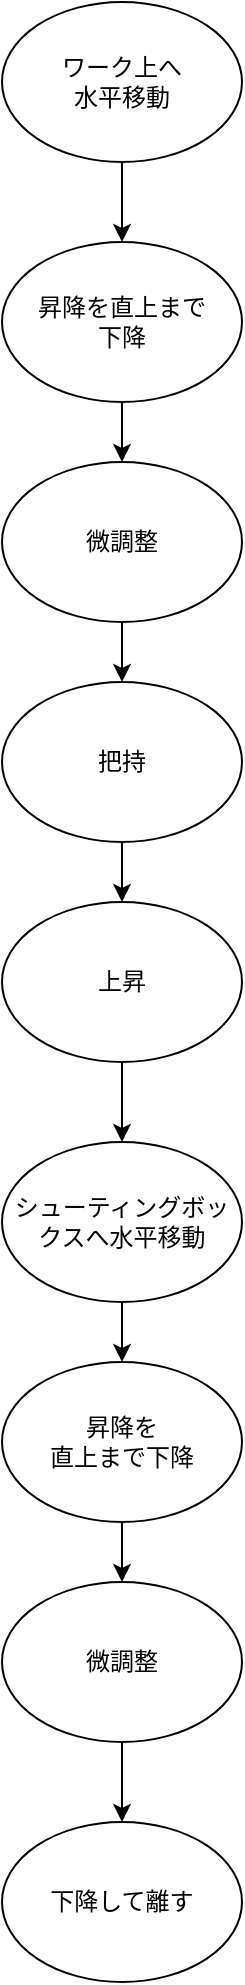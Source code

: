 <mxfile>
    <diagram id="K7st-tjhK0z171oaOLv0" name="ページ1">
        <mxGraphModel dx="869" dy="658" grid="1" gridSize="10" guides="1" tooltips="1" connect="1" arrows="1" fold="1" page="1" pageScale="1" pageWidth="827" pageHeight="1169" math="0" shadow="0">
            <root>
                <mxCell id="0"/>
                <mxCell id="1" parent="0"/>
                <mxCell id="4" style="edgeStyle=none;html=1;entryX=0.5;entryY=0;entryDx=0;entryDy=0;" edge="1" parent="1" source="2" target="3">
                    <mxGeometry relative="1" as="geometry"/>
                </mxCell>
                <mxCell id="2" value="ワーク上へ&lt;br&gt;水平移動" style="ellipse;whiteSpace=wrap;html=1;" vertex="1" parent="1">
                    <mxGeometry x="260" y="10" width="120" height="80" as="geometry"/>
                </mxCell>
                <mxCell id="10" style="edgeStyle=none;html=1;entryX=0.5;entryY=0;entryDx=0;entryDy=0;" edge="1" parent="1" source="3" target="5">
                    <mxGeometry relative="1" as="geometry"/>
                </mxCell>
                <mxCell id="3" value="昇降を直上まで&lt;br&gt;下降" style="ellipse;whiteSpace=wrap;html=1;" vertex="1" parent="1">
                    <mxGeometry x="260" y="130" width="120" height="80" as="geometry"/>
                </mxCell>
                <mxCell id="11" style="edgeStyle=none;html=1;" edge="1" parent="1" source="5" target="6">
                    <mxGeometry relative="1" as="geometry"/>
                </mxCell>
                <mxCell id="5" value="微調整" style="ellipse;whiteSpace=wrap;html=1;" vertex="1" parent="1">
                    <mxGeometry x="260" y="240" width="120" height="80" as="geometry"/>
                </mxCell>
                <mxCell id="12" style="edgeStyle=none;html=1;" edge="1" parent="1" source="6" target="7">
                    <mxGeometry relative="1" as="geometry"/>
                </mxCell>
                <mxCell id="6" value="把持" style="ellipse;whiteSpace=wrap;html=1;" vertex="1" parent="1">
                    <mxGeometry x="260" y="350" width="120" height="80" as="geometry"/>
                </mxCell>
                <mxCell id="9" style="edgeStyle=none;html=1;entryX=0.5;entryY=0;entryDx=0;entryDy=0;" edge="1" parent="1" source="7" target="8">
                    <mxGeometry relative="1" as="geometry"/>
                </mxCell>
                <mxCell id="7" value="上昇" style="ellipse;whiteSpace=wrap;html=1;" vertex="1" parent="1">
                    <mxGeometry x="260" y="460" width="120" height="80" as="geometry"/>
                </mxCell>
                <mxCell id="14" style="edgeStyle=none;html=1;entryX=0.5;entryY=0;entryDx=0;entryDy=0;" edge="1" parent="1" source="8" target="13">
                    <mxGeometry relative="1" as="geometry"/>
                </mxCell>
                <mxCell id="8" value="シューティングボックスへ水平移動" style="ellipse;whiteSpace=wrap;html=1;" vertex="1" parent="1">
                    <mxGeometry x="260" y="580" width="120" height="80" as="geometry"/>
                </mxCell>
                <mxCell id="16" style="edgeStyle=none;html=1;entryX=0.5;entryY=0;entryDx=0;entryDy=0;" edge="1" parent="1" source="13" target="15">
                    <mxGeometry relative="1" as="geometry"/>
                </mxCell>
                <mxCell id="13" value="昇降を&lt;br&gt;直上まで下降" style="ellipse;whiteSpace=wrap;html=1;" vertex="1" parent="1">
                    <mxGeometry x="260" y="690" width="120" height="80" as="geometry"/>
                </mxCell>
                <mxCell id="20" style="edgeStyle=none;html=1;entryX=0.5;entryY=0;entryDx=0;entryDy=0;" edge="1" parent="1" source="15" target="17">
                    <mxGeometry relative="1" as="geometry"/>
                </mxCell>
                <mxCell id="15" value="微調整" style="ellipse;whiteSpace=wrap;html=1;" vertex="1" parent="1">
                    <mxGeometry x="260" y="800" width="120" height="80" as="geometry"/>
                </mxCell>
                <mxCell id="17" value="下降して離す" style="ellipse;whiteSpace=wrap;html=1;" vertex="1" parent="1">
                    <mxGeometry x="260" y="920" width="120" height="80" as="geometry"/>
                </mxCell>
            </root>
        </mxGraphModel>
    </diagram>
</mxfile>